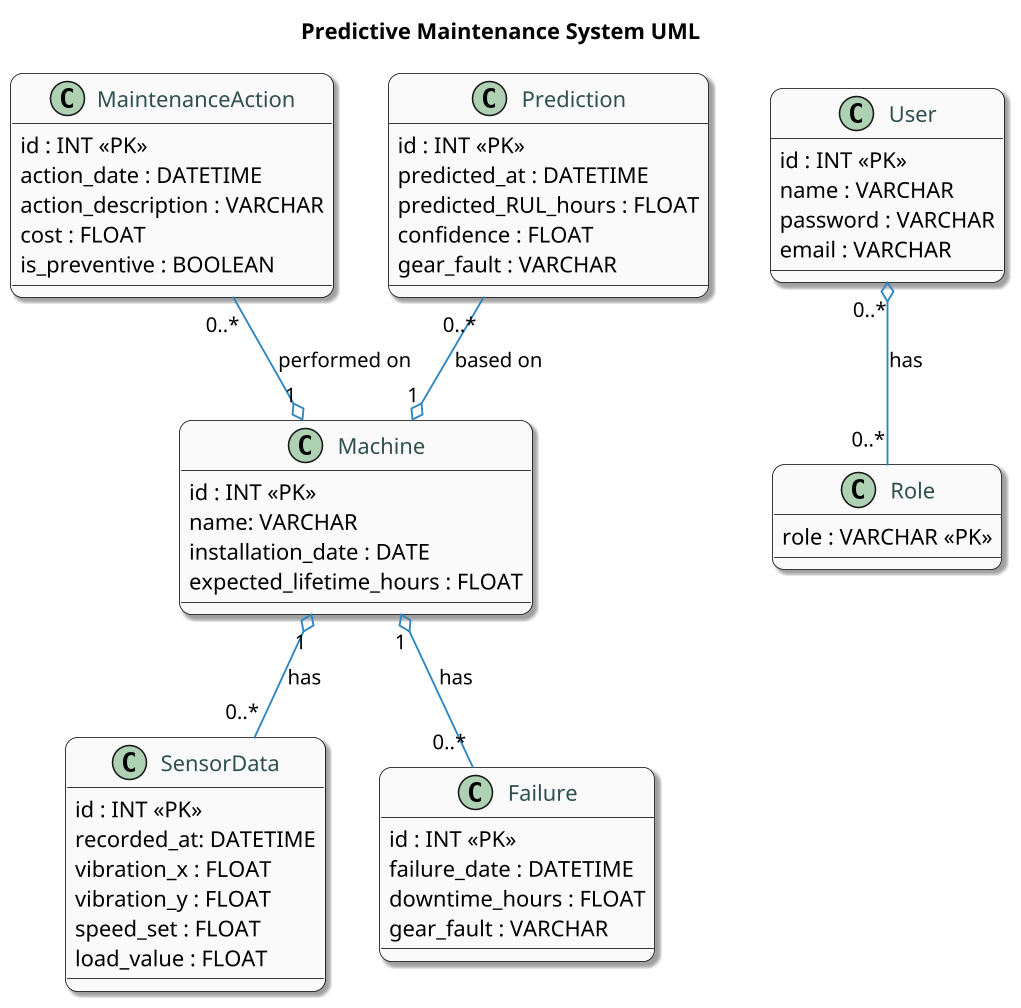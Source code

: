 @startuml
' https://plantuml.com/class-diagram

' ==== Styling ====
skinparam classAttributeIconSize 0
skinparam classFontColor DarkSlateGray
skinparam classFontSize 14
skinparam classBackgroundColor #FAFAFA
skinparam classBorderColor Black
skinparam classArrowColor #2E86C1
skinparam classFontName "Arial"
skinparam shadowing true
skinparam roundCorner 15
skinparam dpi 150
skinparam arrowThickness 1.2

' ==== Title ====
title Predictive Maintenance System UML

' ==== Classes ====
class Machine {
  id : INT <<PK>>
  name: VARCHAR
  installation_date : DATE
  expected_lifetime_hours : FLOAT
}

class SensorData {
  id : INT <<PK>>
  recorded_at: DATETIME
  vibration_x : FLOAT
  vibration_y : FLOAT
  speed_set : FLOAT
  load_value : FLOAT
}

class MaintenanceAction {
  id : INT <<PK>>
  action_date : DATETIME
  action_description : VARCHAR
  cost : FLOAT
  is_preventive : BOOLEAN
}

class Prediction {
  id : INT <<PK>>
  predicted_at : DATETIME
  predicted_RUL_hours : FLOAT
  confidence : FLOAT
  gear_fault : VARCHAR
}

class Failure {
  id : INT <<PK>>
  failure_date : DATETIME
  downtime_hours : FLOAT
  gear_fault : VARCHAR
}

class User {
  id : INT <<PK>>
  name : VARCHAR
  password : VARCHAR
  email : VARCHAR
}

class Role {
  role : VARCHAR <<PK>>
}

' ==== Relationships ====
Machine "1" o-- "0..*" Failure : has
Machine "1" o-- "0..*" SensorData : has
MaintenanceAction "0..*" --o "1" Machine : performed on
Prediction "0..*" --o "1" Machine : based on
User "0..*" o-- "0..*" Role : has

@enduml
